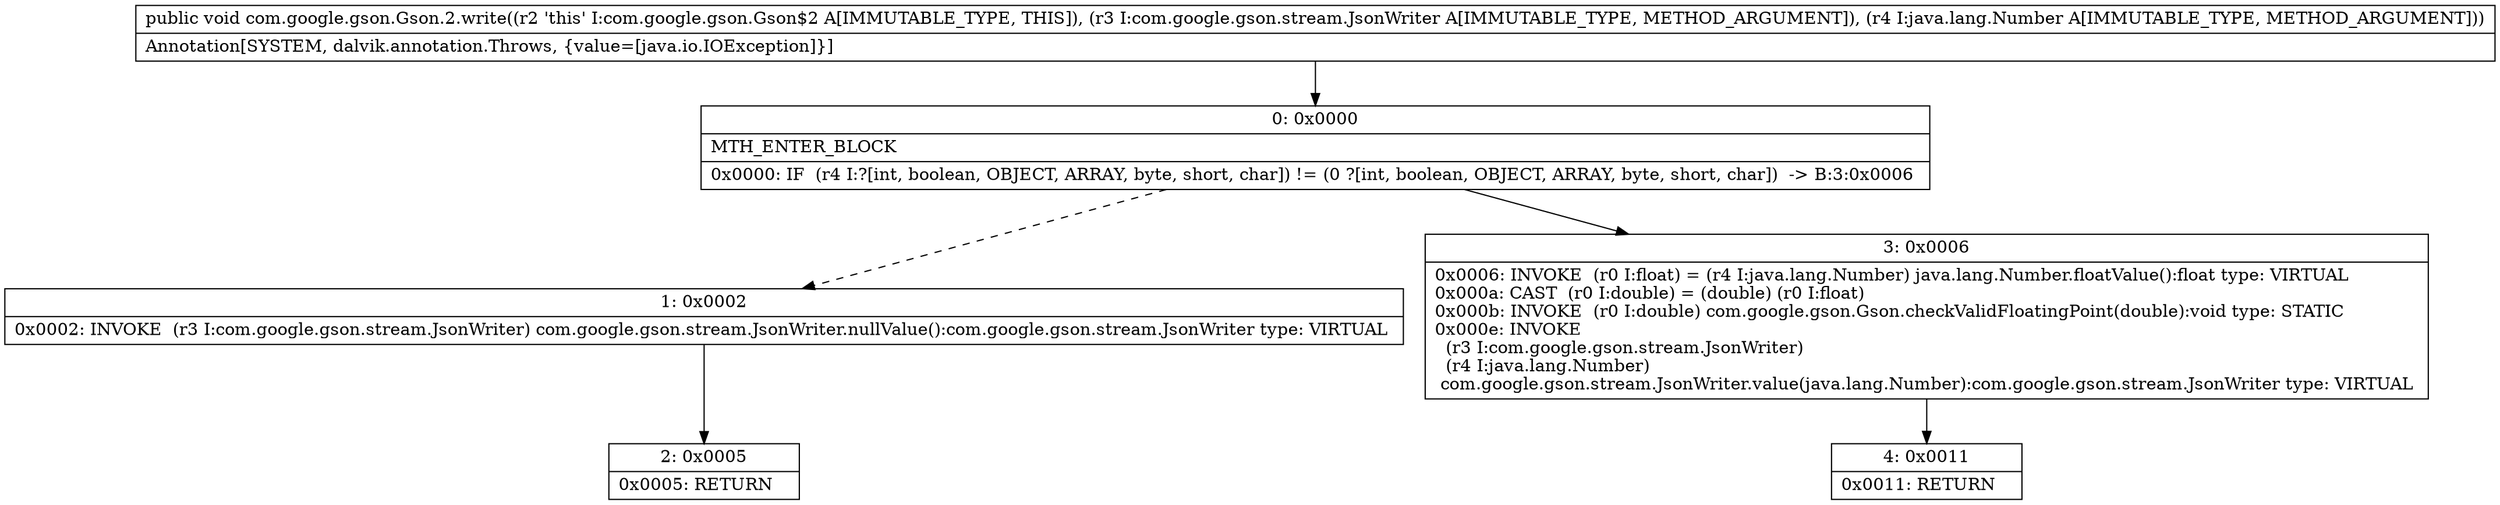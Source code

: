 digraph "CFG forcom.google.gson.Gson.2.write(Lcom\/google\/gson\/stream\/JsonWriter;Ljava\/lang\/Number;)V" {
Node_0 [shape=record,label="{0\:\ 0x0000|MTH_ENTER_BLOCK\l|0x0000: IF  (r4 I:?[int, boolean, OBJECT, ARRAY, byte, short, char]) != (0 ?[int, boolean, OBJECT, ARRAY, byte, short, char])  \-\> B:3:0x0006 \l}"];
Node_1 [shape=record,label="{1\:\ 0x0002|0x0002: INVOKE  (r3 I:com.google.gson.stream.JsonWriter) com.google.gson.stream.JsonWriter.nullValue():com.google.gson.stream.JsonWriter type: VIRTUAL \l}"];
Node_2 [shape=record,label="{2\:\ 0x0005|0x0005: RETURN   \l}"];
Node_3 [shape=record,label="{3\:\ 0x0006|0x0006: INVOKE  (r0 I:float) = (r4 I:java.lang.Number) java.lang.Number.floatValue():float type: VIRTUAL \l0x000a: CAST  (r0 I:double) = (double) (r0 I:float) \l0x000b: INVOKE  (r0 I:double) com.google.gson.Gson.checkValidFloatingPoint(double):void type: STATIC \l0x000e: INVOKE  \l  (r3 I:com.google.gson.stream.JsonWriter)\l  (r4 I:java.lang.Number)\l com.google.gson.stream.JsonWriter.value(java.lang.Number):com.google.gson.stream.JsonWriter type: VIRTUAL \l}"];
Node_4 [shape=record,label="{4\:\ 0x0011|0x0011: RETURN   \l}"];
MethodNode[shape=record,label="{public void com.google.gson.Gson.2.write((r2 'this' I:com.google.gson.Gson$2 A[IMMUTABLE_TYPE, THIS]), (r3 I:com.google.gson.stream.JsonWriter A[IMMUTABLE_TYPE, METHOD_ARGUMENT]), (r4 I:java.lang.Number A[IMMUTABLE_TYPE, METHOD_ARGUMENT]))  | Annotation[SYSTEM, dalvik.annotation.Throws, \{value=[java.io.IOException]\}]\l}"];
MethodNode -> Node_0;
Node_0 -> Node_1[style=dashed];
Node_0 -> Node_3;
Node_1 -> Node_2;
Node_3 -> Node_4;
}

